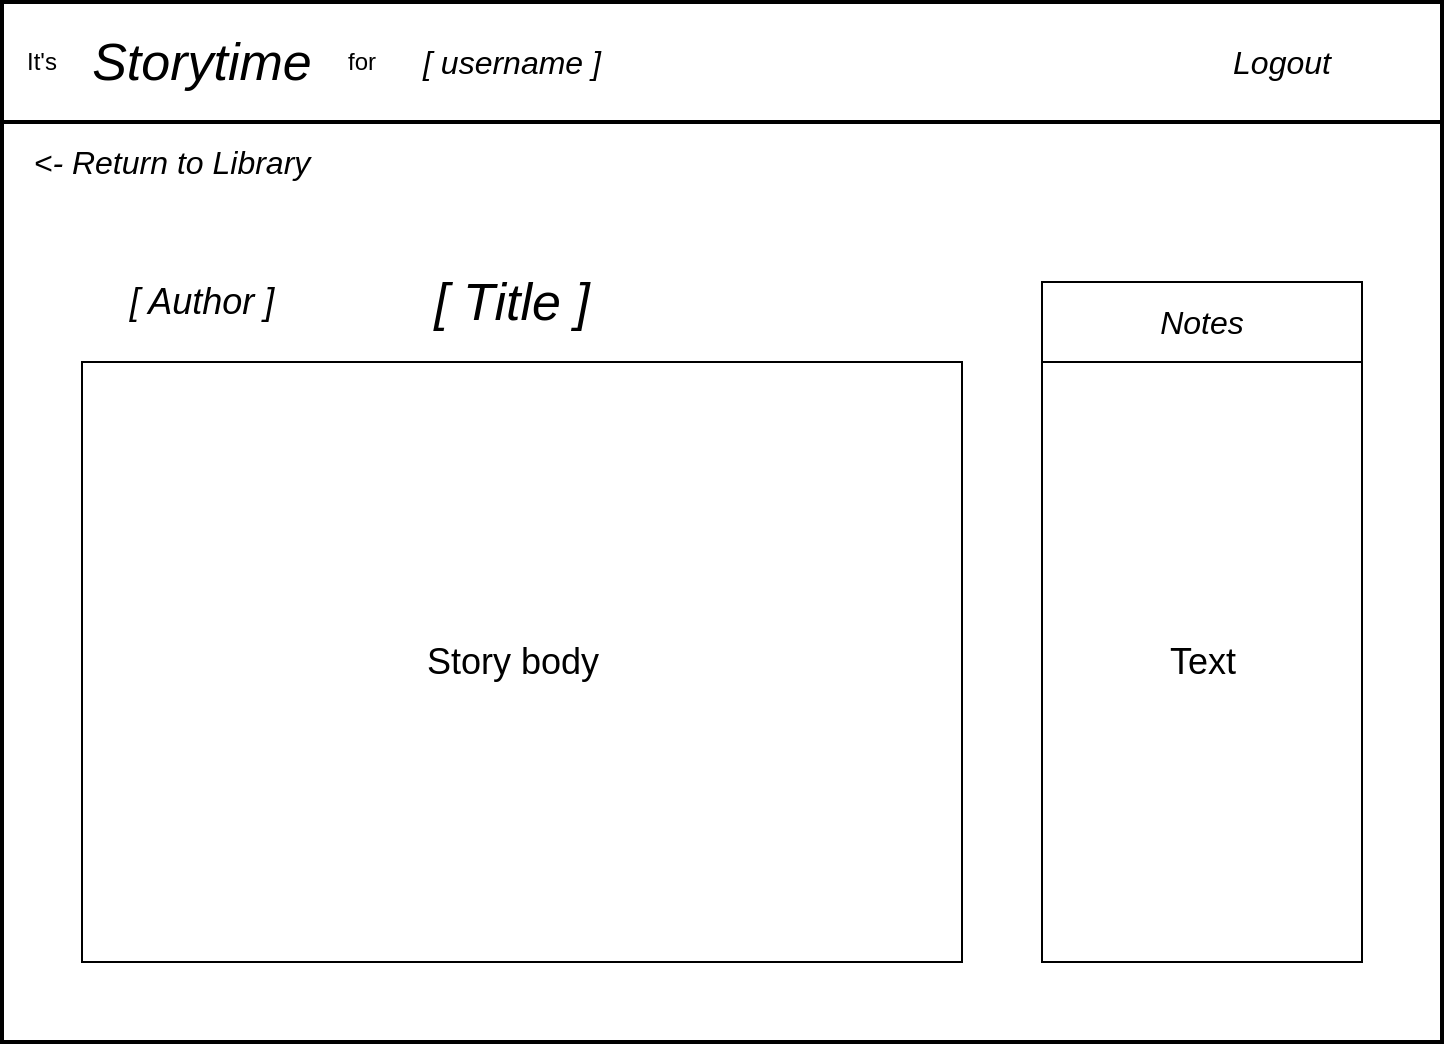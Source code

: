 <mxfile version="13.6.5">
    <diagram id="tFkwTBVDXm35CBpvrDHB" name="Page-1">
        <mxGraphModel dx="961" dy="725" grid="0" gridSize="10" guides="1" tooltips="1" connect="1" arrows="1" fold="1" page="1" pageScale="1" pageWidth="850" pageHeight="1100" math="0" shadow="0">
            <root>
                <mxCell id="0"/>
                <mxCell id="1" parent="0"/>
                <mxCell id="9" value="" style="rounded=0;whiteSpace=wrap;html=1;strokeWidth=2;" vertex="1" parent="1">
                    <mxGeometry x="80" y="120" width="720" height="520" as="geometry"/>
                </mxCell>
                <mxCell id="10" value="" style="rounded=0;whiteSpace=wrap;html=1;strokeWidth=2;" vertex="1" parent="1">
                    <mxGeometry x="80" y="120" width="720" height="60" as="geometry"/>
                </mxCell>
                <mxCell id="11" value="&lt;font size=&quot;1&quot;&gt;&lt;i style=&quot;font-size: 26px&quot;&gt;[ Title ]&lt;/i&gt;&lt;/font&gt;" style="text;html=1;strokeColor=none;fillColor=none;align=center;verticalAlign=middle;whiteSpace=wrap;rounded=0;" vertex="1" parent="1">
                    <mxGeometry x="235" y="250" width="200" height="40" as="geometry"/>
                </mxCell>
                <mxCell id="13" value="&lt;font style=&quot;font-size: 26px&quot;&gt;&lt;i&gt;Storytime&lt;/i&gt;&lt;/font&gt;" style="text;html=1;strokeColor=none;fillColor=none;align=center;verticalAlign=middle;whiteSpace=wrap;rounded=0;" vertex="1" parent="1">
                    <mxGeometry x="110" y="140" width="140" height="20" as="geometry"/>
                </mxCell>
                <mxCell id="14" value="&lt;font size=&quot;1&quot;&gt;&lt;i style=&quot;font-size: 16px&quot;&gt;[ username ]&lt;/i&gt;&lt;/font&gt;" style="text;html=1;strokeColor=none;fillColor=none;align=center;verticalAlign=middle;whiteSpace=wrap;rounded=0;" vertex="1" parent="1">
                    <mxGeometry x="210" y="140" width="250" height="20" as="geometry"/>
                </mxCell>
                <mxCell id="15" value="&lt;i&gt;&lt;font style=&quot;font-size: 16px&quot;&gt;Logout&lt;/font&gt;&lt;/i&gt;" style="text;html=1;strokeColor=none;fillColor=none;align=center;verticalAlign=middle;whiteSpace=wrap;rounded=0;" vertex="1" parent="1">
                    <mxGeometry x="670" y="140" width="100" height="20" as="geometry"/>
                </mxCell>
                <mxCell id="16" value="for" style="text;html=1;strokeColor=none;fillColor=none;align=center;verticalAlign=middle;whiteSpace=wrap;rounded=0;" vertex="1" parent="1">
                    <mxGeometry x="240" y="140" width="40" height="20" as="geometry"/>
                </mxCell>
                <mxCell id="17" value="It's" style="text;html=1;strokeColor=none;fillColor=none;align=center;verticalAlign=middle;whiteSpace=wrap;rounded=0;" vertex="1" parent="1">
                    <mxGeometry x="80" y="140" width="40" height="20" as="geometry"/>
                </mxCell>
                <mxCell id="50" value="" style="rounded=0;whiteSpace=wrap;html=1;" vertex="1" parent="1">
                    <mxGeometry x="120" y="300" width="440" height="300" as="geometry"/>
                </mxCell>
                <mxCell id="92" value="&lt;font size=&quot;1&quot;&gt;&lt;i style=&quot;font-size: 18px&quot;&gt;[ Author ]&lt;/i&gt;&lt;/font&gt;" style="text;html=1;strokeColor=none;fillColor=none;align=center;verticalAlign=middle;whiteSpace=wrap;rounded=0;" vertex="1" parent="1">
                    <mxGeometry x="80" y="250" width="200" height="40" as="geometry"/>
                </mxCell>
                <mxCell id="95" value="&lt;font style=&quot;font-size: 18px&quot;&gt;Story body&lt;/font&gt;" style="text;html=1;strokeColor=none;fillColor=none;align=center;verticalAlign=middle;whiteSpace=wrap;rounded=0;" vertex="1" parent="1">
                    <mxGeometry x="272.5" y="410" width="125" height="80" as="geometry"/>
                </mxCell>
                <mxCell id="96" value="" style="rounded=0;whiteSpace=wrap;html=1;" vertex="1" parent="1">
                    <mxGeometry x="600" y="260" width="160" height="340" as="geometry"/>
                </mxCell>
                <mxCell id="97" value="" style="rounded=0;whiteSpace=wrap;html=1;" vertex="1" parent="1">
                    <mxGeometry x="600" y="260" width="160" height="40" as="geometry"/>
                </mxCell>
                <mxCell id="99" value="&lt;span style=&quot;font-size: 18px&quot;&gt;Text&lt;/span&gt;" style="text;html=1;strokeColor=none;fillColor=none;align=center;verticalAlign=middle;whiteSpace=wrap;rounded=0;" vertex="1" parent="1">
                    <mxGeometry x="617.5" y="410" width="125" height="80" as="geometry"/>
                </mxCell>
                <mxCell id="100" value="&lt;font style=&quot;font-size: 16px&quot;&gt;&lt;i&gt;Notes&lt;/i&gt;&lt;/font&gt;" style="text;html=1;strokeColor=none;fillColor=none;align=center;verticalAlign=middle;whiteSpace=wrap;rounded=0;" vertex="1" parent="1">
                    <mxGeometry x="600" y="260" width="160" height="40" as="geometry"/>
                </mxCell>
                <mxCell id="101" value="&lt;font size=&quot;1&quot;&gt;&lt;i style=&quot;font-size: 16px&quot;&gt;&amp;lt;- Return to Library&lt;/i&gt;&lt;/font&gt;" style="text;html=1;strokeColor=none;fillColor=none;align=center;verticalAlign=middle;whiteSpace=wrap;rounded=0;" vertex="1" parent="1">
                    <mxGeometry x="80" y="180" width="170" height="40" as="geometry"/>
                </mxCell>
            </root>
        </mxGraphModel>
    </diagram>
</mxfile>